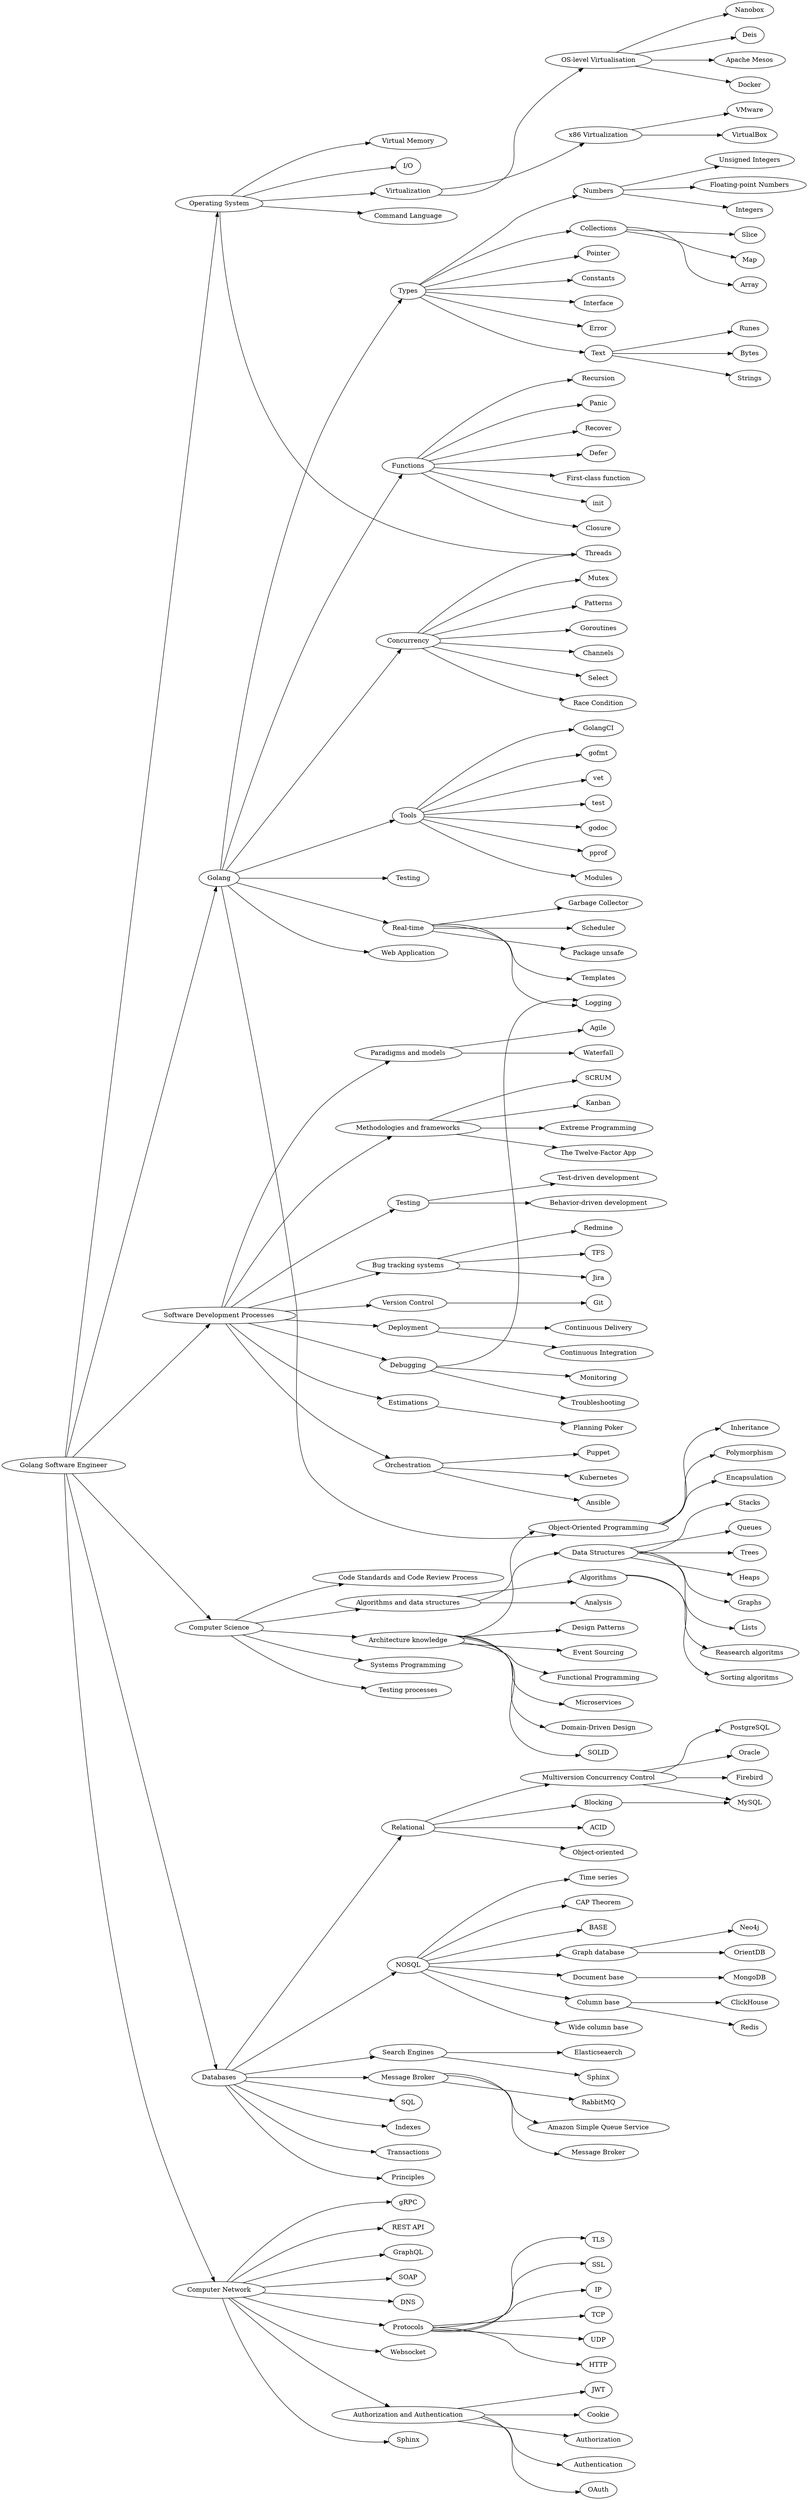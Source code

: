 digraph roadmap {
	rankdir=LR;
	backend->cs;
	backend->go;
	backend->db;
	backend->net;
	backend->os;
	backend->dev;
	cs->cs_architecture;
	cs->code;
	cs->cs_algorithms;
	cs->systems;
	cs->testing;
	cs_algorithms->cs_algorithms_analysis;
	cs_algorithms->cs_algorithms_structures;
	cs_algorithms->cs_algorithms_algorithms;
	cs_algorithms_structures->cs_algorithms_structures_lists;
	cs_algorithms_structures->cs_algorithms_structures_stacks;
	cs_algorithms_structures->cs_algorithms_structures_queues;
	cs_algorithms_structures->cs_algorithms_structures_trees;
	cs_algorithms_structures->cs_algorithms_structures_heaps;
	cs_algorithms_structures->cs_algorithms_structures_graphs;
	cs_algorithms_algorithms->cs_algorithms_structures_sorting;
	cs_algorithms_algorithms->cs_algorithms_structures_research;
	cs_architecture->cs_architecture_microservices;
	cs_architecture->cs_architecture_ddd;
	cs_architecture->cs_architecture_solid;
	cs_architecture->cs_architecture_patterns;
	cs_architecture->cs_architecture_event;
	cs_architecture->cs_architecture_oop;
	cs_architecture->cs_architecture_func;
	cs_architecture_oop->cs_architecture_oop_encapsulation;
	cs_architecture_oop->cs_architecture_oop_inheritance;
	cs_architecture_oop->cs_architecture_oop_polymorphism;
	dev->dev_paradigms;
	dev->dev_methodologies;
	dev->dev_testing;
	dev->dev_trackers;
	dev->dev_version;
	dev->dev_deployment;
	dev->dev_estimation;
	dev->dev_debugging;
	dev->dev_orchestration;
	dev_orchestration->dev_orchestration_ansible;
	dev_orchestration->dev_orchestration_puppet;
	dev_orchestration->dev_orchestration_k8s;
	dev_debugging->dev_debugging_troubleshooting;
	dev_debugging->dev_debugging_logging;
	dev_debugging->dev_debugging_monitoring;
	dev_testing->dev_testing_tdd;
	dev_testing->dev_testing_bdd;
	dev_trackers->dev_trackers_jira;
	dev_trackers->dev_trackers_redmine;
	dev_trackers->dev_trackers_tfs;
	dev_version->dev_version_git;
	dev_deployment->dev_deployment_ci;
	dev_deployment->dev_deployment_cd;
	dev_paradigms->management_paradigms_agile;
	dev_paradigms->management_paradigms_waterfall;
	dev_methodologies->dev_methodologies_scrum;
	dev_methodologies->dev_methodologies_kanban;
	dev_methodologies->dev_methodologies_xp;
	dev_methodologies->dev_methodologies_12factors;
	dev_estimation->management_estimation_poker;
	os->os_virtual_memory;
	os->os_threads;
	os->os_io;
	os->os_virtualization;
	os->os_shell;
	os_virtualization->os_virtualization_level;
	os_virtualization->os_virtualization_x86;
	os_virtualization_level->os_virtualization_level_docker;
	os_virtualization_level->os_virtualization_level_nanobox;
	os_virtualization_level->os_virtualization_level_deis;
	os_virtualization_level->os_virtualization_level_mesos;
	os_virtualization_x86->os_virtualization_x86_virtualbox;
	os_virtualization_x86->os_virtualization_x86_vmware;
	go->go_types;
	go->go_function;
	go->go_concurrency;
	go->go_tools;
	go->go_testing;
	go->go_realtime;
	go->go_app;
	go->cs_architecture_oop;
	go_types->go_types_text;
	go_types->go_types_numbers;
	go_types->go_types_collections;
	go_types->go_types_pointer;
	go_types->go_types_constants;
	go_types->go_types_interface;
	go_types->go_types_error;
	go_types_text->go_types_text_strings;
	go_types_text->go_types_text_runes;
	go_types_text->go_types_text_bytes;
	go_types_numbers->go_types_numbers_int;
	go_types_numbers->go_types_numbers_uint;
	go_types_numbers->go_types_numbers_float;
	go_types_collections->go_types_collections_array;
	go_types_collections->go_types_slice;
	go_types_collections->go_types_collections_map;
	go_function->go_function_init;
	go_function->go_function_closure;
	go_function->go_function_recursion;
	go_function->go_function_panic;
	go_function->go_function_recover;
	go_function->go_function_defer;
	go_function->go_function_firstclass;
	go_concurrency->go_concurrency_goroutine;
	go_concurrency->go_concurrency_channels;
	go_concurrency->go_concurrency_select;
	go_concurrency->go_concurrency_race;
	go_concurrency->go_concurrency_mutex;
	go_concurrency->go_concurrency_patterns;
	go_concurrency->os_threads;
	go_tools->go_tool_fmt;
	go_tools->go_tool_vet;
	go_tools->go_tool_test;
	go_tools->go_tool_doc;
	go_tools->go_tool_pprof;
	go_tools->go_tool_modules;
	go_tools->go_tool_golangci;
	go_realtime->go_realtime_gc;
	go_realtime->go_realtime_scheduler;
	go_realtime->go_realtime_unsafe;
	go_realtime->go_app_templates;
	go_realtime->dev_debugging_logging;
	db->db_sql;
	db->db_indexes;
	db->db_transactions;
	db->db_principles;
	db->db_relational;
	db->db_nosql;
	db->db_search;
	db->db_message_broker;
	db_message_broker->db_message_broker_kafka;
	db_message_broker->db_message_broker_rabbit;
	db_message_broker->db_message_broker_awssqs;
	db_relational->db_relational_mvcc;
	db_relational->db_relational_blocking;
	db_relational->db_relational_acid;
	db_relational->db_relational_oo;
	db_relational_mvcc->db_relational_firebird;
	db_relational_mvcc->db_relational_postgres;
	db_relational_mvcc->db_relational_oracle;
	db_relational_mvcc->db_mysql;
	db_relational_blocking->db_mysql;
	db_nosql->db_nosql_cap;
	db_nosql->db_nosql_base;
	db_nosql->db_nosql_graph;
	db_nosql->db_nosql_doc;
	db_nosql->db_nosql_colbase;
	db_nosql->db_nosql_colwidebase;
	db_nosql->db_nosql_time;
	db_nosql_graph->db_nosql_orient;
	db_nosql_graph->db_nosql_neo4j;
	db_nosql_doc->db_nosql_mongo;
	db_nosql_colbase->db_nosql_redis;
	db_nosql_colbase->db_nosql_clickhouse;
	db_search->db_search_elasticseaerch;
	db_search->db_search_sphinx;
	net->net_osi;
	net->net_grpc;
	net->net_restapi;
	net->net_graphql;
	net->net_soap;
	net->net_dns;
	net->net_protocols;
	net->net_websocket;
	net->net_auth;
	net_protocols->net_protocols_ip;
	net_protocols->net_protocols_tcp;
	net_protocols->net_protocols_udp;
	net_protocols->net_protocols_http;
	net_protocols->net_protocols_tls;
	net_protocols->net_protocols_ssl;
	net_auth->net_auth_authorization;
	net_auth->net_auth_authentication;
	net_auth->net_auth_oauth;
	net_auth->net_auth_jwt;
	net_auth->net_auth_cookie;
	backend [ label="Golang Software Engineer" ];
	code [ label="Code Standards and Code Review Process" ];
	cs [ label="Computer Science" ];
	cs_algorithms [ label="Algorithms and data structures" ];
	cs_algorithms_algorithms [ label="Algorithms" ];
	cs_algorithms_analysis [ label="Analysis" ];
	cs_algorithms_structures [ label="Data Structures" ];
	cs_algorithms_structures_graphs [ label="Graphs" ];
	cs_algorithms_structures_heaps [ label="Heaps" ];
	cs_algorithms_structures_lists [ label="Lists" ];
	cs_algorithms_structures_queues [ label="Queues" ];
	cs_algorithms_structures_research [ label="Reasearch algoritms" ];
	cs_algorithms_structures_sorting [ label="Sorting algoritms" ];
	cs_algorithms_structures_stacks [ label="Stacks" ];
	cs_algorithms_structures_trees [ label="Trees" ];
	cs_architecture [ label="Architecture knowledge" ];
	cs_architecture_ddd [ label="Domain-Driven Design" ];
	cs_architecture_event [ label="Event Sourcing" ];
	cs_architecture_func [ label="Functional Programming" ];
	cs_architecture_microservices [ label="Microservices" ];
	cs_architecture_oop [ label="Object-Oriented Programming" ];
	cs_architecture_oop_encapsulation [ label="Encapsulation" ];
	cs_architecture_oop_inheritance [ label="Inheritance" ];
	cs_architecture_oop_polymorphism [ label="Polymorphism" ];
	cs_architecture_patterns [ label="Design Patterns" ];
	cs_architecture_solid [ label="SOLID" ];
	db [ label="Databases" ];
	db_indexes [ label="Indexes" ];
	db_message_broker [ label="Message Broker" ];
	db_message_broker_awssqs [ label="Amazon Simple Queue Service" ];
	db_message_broker_kafka [ label="Message Broker" ];
	db_message_broker_rabbit [ label="RabbitMQ" ];
	db_mysql [ label="MySQL" ];
	db_nosql [ label="NOSQL" ];
	db_nosql_base [ label="BASE" ];
	db_nosql_cap [ label="CAP Theorem" ];
	db_nosql_clickhouse [ label="ClickHouse" ];
	db_nosql_colbase [ label="Column base" ];
	db_nosql_colwidebase [ label="Wide column base" ];
	db_nosql_doc [ label="Document base" ];
	db_nosql_graph [ label="Graph database" ];
	db_nosql_mongo [ label="MongoDB" ];
	db_nosql_neo4j [ label="Neo4j" ];
	db_nosql_orient [ label="OrientDB" ];
	db_nosql_redis [ label="Redis" ];
	db_nosql_time [ label="Time series" ];
	db_principles [ label="Principles" ];
	db_relational [ label="Relational" ];
	db_relational_acid [ label="ACID" ];
	db_relational_blocking [ label="Blocking" ];
	db_relational_firebird [ label="Firebird" ];
	db_relational_mvcc [ label="Multiversion Concurrency Control" ];
	db_relational_oo [ label="Object-oriented" ];
	db_relational_oracle [ label="Oracle" ];
	db_relational_postgres [ label="PostgreSQL" ];
	db_search [ label="Search Engines" ];
	db_search_elasticseaerch [ label="Elasticseaerch" ];
	db_search_sphinx [ label="Sphinx" ];
	db_sql [ label="SQL" ];
	db_transactions [ label="Transactions" ];
	dev [ label="Software Development Processes" ];
	dev_debugging [ label="Debugging" ];
	dev_debugging_logging [ label="Logging" ];
	dev_debugging_monitoring [ label="Monitoring" ];
	dev_debugging_troubleshooting [ label="Troubleshooting" ];
	dev_deployment [ label="Deployment" ];
	dev_deployment_cd [ label="Continuous Delivery" ];
	dev_deployment_ci [ label="Continuous Integration" ];
	dev_estimation [ label="Estimations" ];
	dev_methodologies [ label="Methodologies and frameworks" ];
	dev_methodologies_12factors [ label="The Twelve-Factor App" ];
	dev_methodologies_kanban [ label="Kanban" ];
	dev_methodologies_scrum [ label="SCRUM" ];
	dev_methodologies_xp [ label="Extreme Programming" ];
	dev_orchestration [ label="Orchestration" ];
	dev_orchestration_ansible [ label="Ansible" ];
	dev_orchestration_k8s [ label="Kubernetes" ];
	dev_orchestration_puppet [ label="Puppet" ];
	dev_paradigms [ label="Paradigms and models" ];
	dev_testing [ label="Testing" ];
	dev_testing_bdd [ label="Behavior-driven development" ];
	dev_testing_tdd [ label="Test-driven development" ];
	dev_trackers [ label="Bug tracking systems" ];
	dev_trackers_jira [ label="Jira" ];
	dev_trackers_redmine [ label="Redmine" ];
	dev_trackers_tfs [ label="TFS" ];
	dev_version [ label="Version Control" ];
	dev_version_git [ label="Git" ];
	go [ label="Golang" ];
	go_app [ label="Web Application" ];
	go_app_templates [ label="Templates" ];
	go_concurrency [ label="Concurrency" ];
	go_concurrency_channels [ label="Channels" ];
	go_concurrency_goroutine [ label="Goroutines" ];
	go_concurrency_mutex [ label="Mutex" ];
	go_concurrency_patterns [ label="Patterns" ];
	go_concurrency_race [ label="Race Condition" ];
	go_concurrency_select [ label="Select" ];
	go_function [ label="Functions" ];
	go_function_closure [ label="Closure" ];
	go_function_defer [ label="Defer" ];
	go_function_firstclass [ label="First-class function" ];
	go_function_init [ label="init" ];
	go_function_panic [ label="Panic" ];
	go_function_recover [ label="Recover" ];
	go_function_recursion [ label="Recursion" ];
	go_realtime [ label="Real-time" ];
	go_realtime_gc [ label="Garbage Collector" ];
	go_realtime_scheduler [ label="Scheduler" ];
	go_realtime_unsafe [ label="Package unsafe" ];
	go_testing [ label="Testing" ];
	go_tool_doc [ label="godoc" ];
	go_tool_fmt [ label="gofmt" ];
	go_tool_golangci [ label="GolangCI" ];
	go_tool_modules [ label="Modules" ];
	go_tool_pprof [ label="pprof" ];
	go_tool_test [ label="test" ];
	go_tool_vet [ label="vet" ];
	go_tools [ label="Tools" ];
	go_types [ label="Types" ];
	go_types_collections [ label="Collections" ];
	go_types_collections_array [ label="Array" ];
	go_types_collections_map [ label="Map" ];
	go_types_constants [ label="Constants" ];
	go_types_error [ label="Error" ];
	go_types_interface [ label="Interface" ];
	go_types_numbers [ label="Numbers" ];
	go_types_numbers_float [ label="Floating-point Numbers" ];
	go_types_numbers_int [ label="Integers" ];
	go_types_numbers_uint [ label="Unsigned Integers" ];
	go_types_pointer [ label="Pointer" ];
	go_types_slice [ label="Slice" ];
	go_types_text [ label="Text" ];
	go_types_text_bytes [ label="Bytes" ];
	go_types_text_runes [ label="Runes" ];
	go_types_text_strings [ label="Strings" ];
	management_estimation_poker [ label="Planning Poker" ];
	management_paradigms_agile [ label="Agile" ];
	management_paradigms_waterfall [ label="Waterfall" ];
	net [ label="Computer Network" ];
	net_auth [ label="Authorization and Authentication" ];
	net_auth_authentication [ label="Authentication" ];
	net_auth_authorization [ label="Authorization" ];
	net_auth_cookie [ label="Cookie" ];
	net_auth_jwt [ label="JWT" ];
	net_auth_oauth [ label="OAuth" ];
	net_dns [ label="DNS" ];
	net_graphql [ label="GraphQL" ];
	net_grpc [ label="gRPC" ];
	net_osi [ label="Sphinx" ];
	net_protocols [ label="Protocols" ];
	net_protocols_http [ label="HTTP" ];
	net_protocols_ip [ label="IP" ];
	net_protocols_ssl [ label="SSL" ];
	net_protocols_tcp [ label="TCP" ];
	net_protocols_tls [ label="TLS" ];
	net_protocols_udp [ label="UDP" ];
	net_restapi [ label="REST API" ];
	net_soap [ label="SOAP" ];
	net_websocket [ label="Websocket" ];
	os [ label="Operating System" ];
	os_io [ label="I/O" ];
	os_shell [ label="Command Language" ];
	os_threads [ label="Threads" ];
	os_virtual_memory [ label="Virtual Memory" ];
	os_virtualization [ label="Virtualization" ];
	os_virtualization_level [ label="OS-level Virtualisation" ];
	os_virtualization_level_deis [ label="Deis" ];
	os_virtualization_level_docker [ label="Docker" ];
	os_virtualization_level_mesos [ label="Apache Mesos" ];
	os_virtualization_level_nanobox [ label="Nanobox" ];
	os_virtualization_x86 [ label="x86 Virtualization" ];
	os_virtualization_x86_virtualbox [ label="VirtualBox" ];
	os_virtualization_x86_vmware [ label="VMware" ];
	systems [ label="Systems Programming" ];
	testing [ label="Testing processes" ];

}
